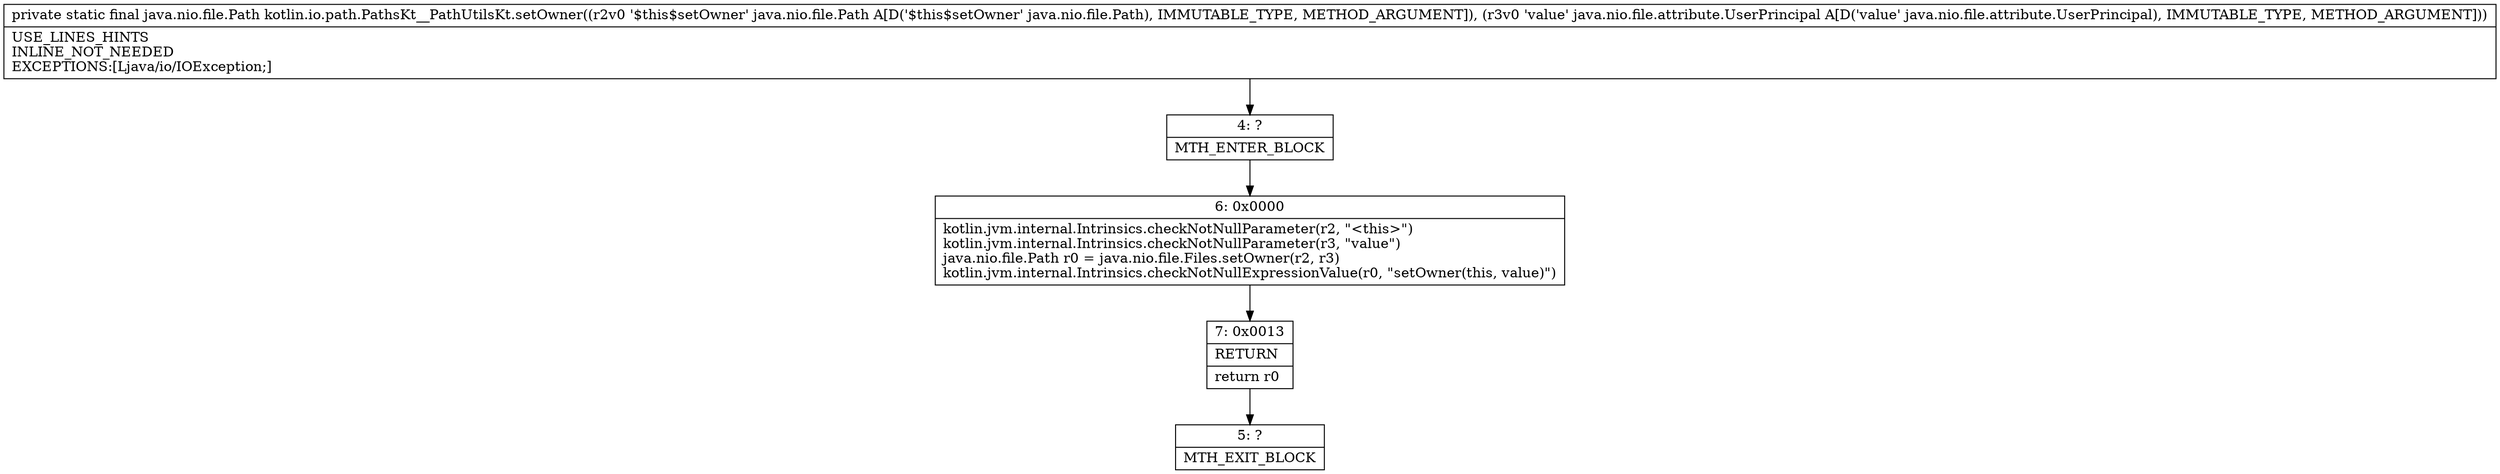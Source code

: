 digraph "CFG forkotlin.io.path.PathsKt__PathUtilsKt.setOwner(Ljava\/nio\/file\/Path;Ljava\/nio\/file\/attribute\/UserPrincipal;)Ljava\/nio\/file\/Path;" {
Node_4 [shape=record,label="{4\:\ ?|MTH_ENTER_BLOCK\l}"];
Node_6 [shape=record,label="{6\:\ 0x0000|kotlin.jvm.internal.Intrinsics.checkNotNullParameter(r2, \"\<this\>\")\lkotlin.jvm.internal.Intrinsics.checkNotNullParameter(r3, \"value\")\ljava.nio.file.Path r0 = java.nio.file.Files.setOwner(r2, r3)\lkotlin.jvm.internal.Intrinsics.checkNotNullExpressionValue(r0, \"setOwner(this, value)\")\l}"];
Node_7 [shape=record,label="{7\:\ 0x0013|RETURN\l|return r0\l}"];
Node_5 [shape=record,label="{5\:\ ?|MTH_EXIT_BLOCK\l}"];
MethodNode[shape=record,label="{private static final java.nio.file.Path kotlin.io.path.PathsKt__PathUtilsKt.setOwner((r2v0 '$this$setOwner' java.nio.file.Path A[D('$this$setOwner' java.nio.file.Path), IMMUTABLE_TYPE, METHOD_ARGUMENT]), (r3v0 'value' java.nio.file.attribute.UserPrincipal A[D('value' java.nio.file.attribute.UserPrincipal), IMMUTABLE_TYPE, METHOD_ARGUMENT]))  | USE_LINES_HINTS\lINLINE_NOT_NEEDED\lEXCEPTIONS:[Ljava\/io\/IOException;]\l}"];
MethodNode -> Node_4;Node_4 -> Node_6;
Node_6 -> Node_7;
Node_7 -> Node_5;
}

